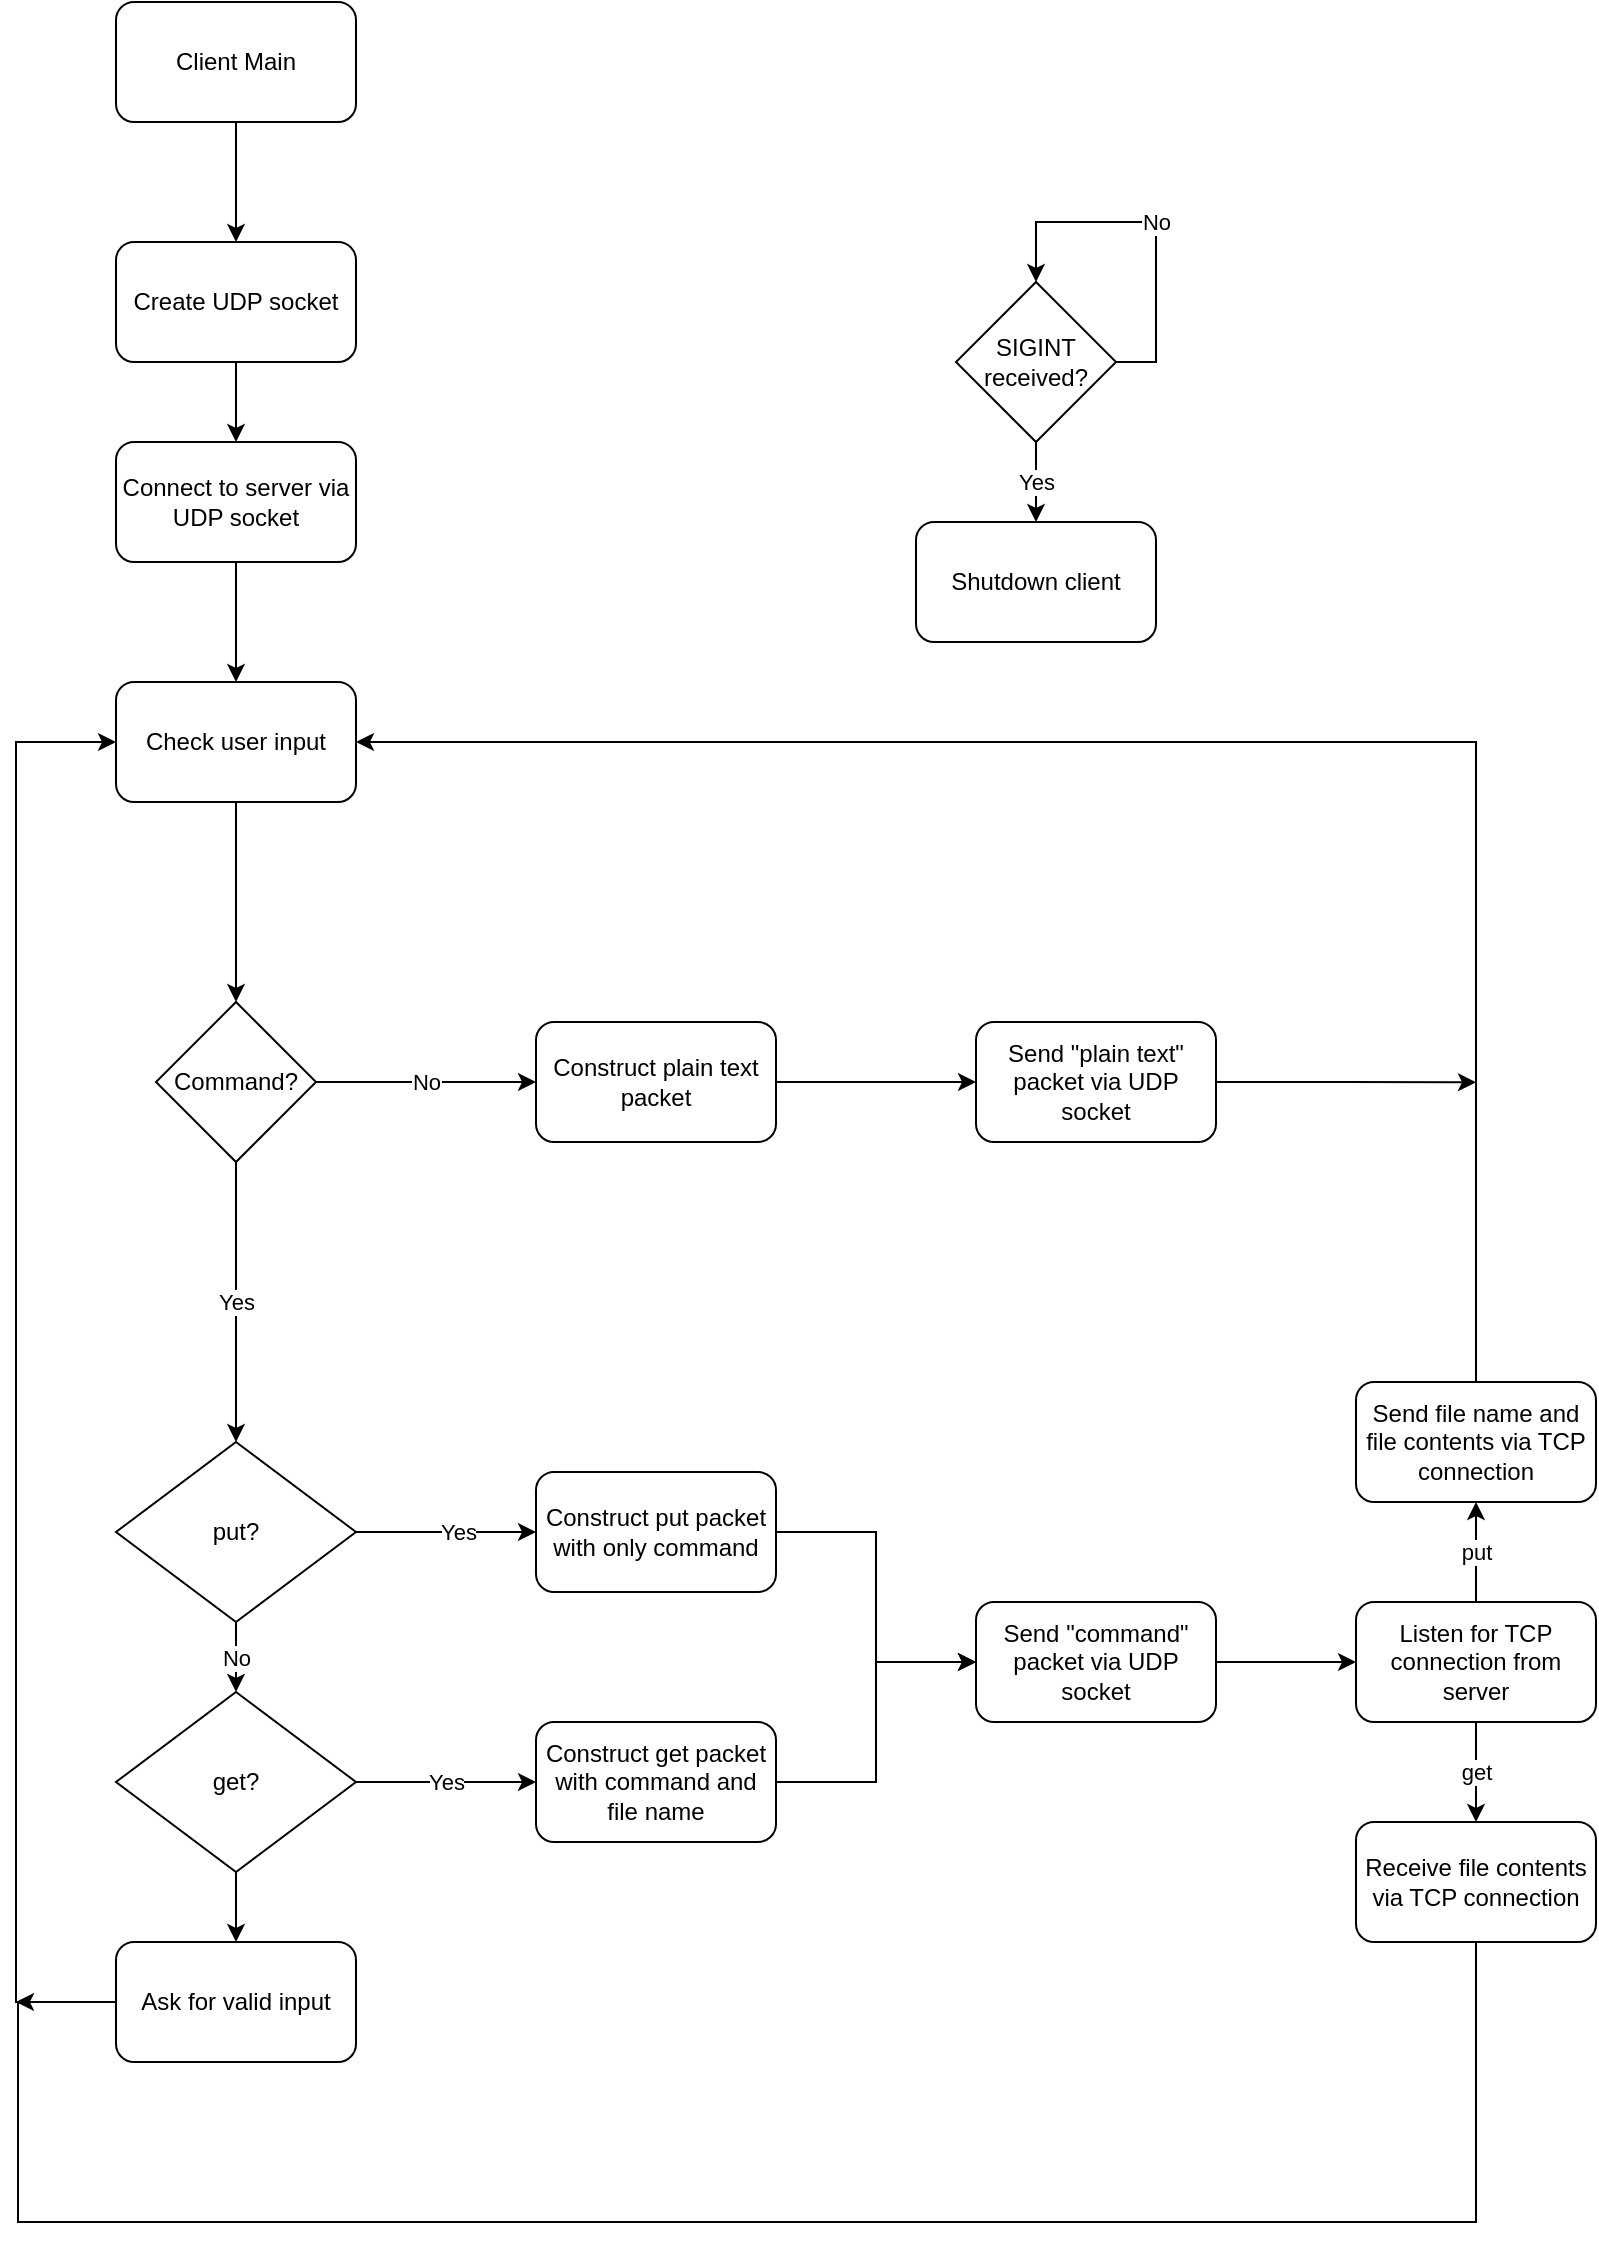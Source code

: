 <mxfile version="24.7.8">
  <diagram id="C5RBs43oDa-KdzZeNtuy" name="Page-1">
    <mxGraphModel dx="1434" dy="879" grid="1" gridSize="10" guides="1" tooltips="1" connect="1" arrows="1" fold="1" page="1" pageScale="1" pageWidth="827" pageHeight="1169" math="0" shadow="0">
      <root>
        <mxCell id="WIyWlLk6GJQsqaUBKTNV-0" />
        <mxCell id="WIyWlLk6GJQsqaUBKTNV-1" parent="WIyWlLk6GJQsqaUBKTNV-0" />
        <mxCell id="eiDHnyLr-CzijuziviOy-8" style="edgeStyle=orthogonalEdgeStyle;rounded=0;orthogonalLoop=1;jettySize=auto;html=1;exitX=0.5;exitY=1;exitDx=0;exitDy=0;entryX=0.5;entryY=0;entryDx=0;entryDy=0;" parent="WIyWlLk6GJQsqaUBKTNV-1" source="eiDHnyLr-CzijuziviOy-0" target="eiDHnyLr-CzijuziviOy-1" edge="1">
          <mxGeometry relative="1" as="geometry">
            <mxPoint x="240" y="110" as="targetPoint" />
          </mxGeometry>
        </mxCell>
        <mxCell id="eiDHnyLr-CzijuziviOy-0" value="Client Main" style="rounded=1;whiteSpace=wrap;html=1;" parent="WIyWlLk6GJQsqaUBKTNV-1" vertex="1">
          <mxGeometry x="170" y="20" width="120" height="60" as="geometry" />
        </mxCell>
        <mxCell id="dN1436qQfaSXuAhBEx4N-4" style="edgeStyle=orthogonalEdgeStyle;rounded=0;orthogonalLoop=1;jettySize=auto;html=1;exitX=0.5;exitY=1;exitDx=0;exitDy=0;entryX=0.5;entryY=0;entryDx=0;entryDy=0;" parent="WIyWlLk6GJQsqaUBKTNV-1" source="eiDHnyLr-CzijuziviOy-1" target="dN1436qQfaSXuAhBEx4N-3" edge="1">
          <mxGeometry relative="1" as="geometry" />
        </mxCell>
        <mxCell id="eiDHnyLr-CzijuziviOy-1" value="Create UDP socket" style="rounded=1;whiteSpace=wrap;html=1;" parent="WIyWlLk6GJQsqaUBKTNV-1" vertex="1">
          <mxGeometry x="170" y="140" width="120" height="60" as="geometry" />
        </mxCell>
        <mxCell id="dN1436qQfaSXuAhBEx4N-1" style="edgeStyle=orthogonalEdgeStyle;rounded=0;orthogonalLoop=1;jettySize=auto;html=1;exitX=0.5;exitY=1;exitDx=0;exitDy=0;entryX=0.5;entryY=0;entryDx=0;entryDy=0;" parent="WIyWlLk6GJQsqaUBKTNV-1" source="eiDHnyLr-CzijuziviOy-2" target="dN1436qQfaSXuAhBEx4N-0" edge="1">
          <mxGeometry relative="1" as="geometry" />
        </mxCell>
        <mxCell id="eiDHnyLr-CzijuziviOy-2" value="Check user input" style="rounded=1;whiteSpace=wrap;html=1;" parent="WIyWlLk6GJQsqaUBKTNV-1" vertex="1">
          <mxGeometry x="170" y="360" width="120" height="60" as="geometry" />
        </mxCell>
        <mxCell id="eiDHnyLr-CzijuziviOy-11" style="edgeStyle=orthogonalEdgeStyle;rounded=0;orthogonalLoop=1;jettySize=auto;html=1;exitX=1;exitY=0.5;exitDx=0;exitDy=0;entryX=0;entryY=0.5;entryDx=0;entryDy=0;" parent="WIyWlLk6GJQsqaUBKTNV-1" source="eiDHnyLr-CzijuziviOy-3" target="dN1436qQfaSXuAhBEx4N-7" edge="1">
          <mxGeometry relative="1" as="geometry">
            <mxPoint x="380" y="785" as="targetPoint" />
          </mxGeometry>
        </mxCell>
        <mxCell id="eiDHnyLr-CzijuziviOy-12" value="Yes" style="edgeLabel;html=1;align=center;verticalAlign=middle;resizable=0;points=[];" parent="eiDHnyLr-CzijuziviOy-11" connectable="0" vertex="1">
          <mxGeometry x="0.133" relative="1" as="geometry">
            <mxPoint as="offset" />
          </mxGeometry>
        </mxCell>
        <mxCell id="eiDHnyLr-CzijuziviOy-13" value="No" style="edgeStyle=orthogonalEdgeStyle;rounded=0;orthogonalLoop=1;jettySize=auto;html=1;exitX=0.5;exitY=1;exitDx=0;exitDy=0;entryX=0.5;entryY=0;entryDx=0;entryDy=0;" parent="WIyWlLk6GJQsqaUBKTNV-1" source="eiDHnyLr-CzijuziviOy-3" target="eiDHnyLr-CzijuziviOy-4" edge="1">
          <mxGeometry relative="1" as="geometry" />
        </mxCell>
        <mxCell id="eiDHnyLr-CzijuziviOy-3" value="put?" style="rhombus;whiteSpace=wrap;html=1;" parent="WIyWlLk6GJQsqaUBKTNV-1" vertex="1">
          <mxGeometry x="170" y="740" width="120" height="90" as="geometry" />
        </mxCell>
        <mxCell id="eiDHnyLr-CzijuziviOy-14" value="Yes" style="edgeStyle=orthogonalEdgeStyle;rounded=0;orthogonalLoop=1;jettySize=auto;html=1;exitX=1;exitY=0.5;exitDx=0;exitDy=0;entryX=0;entryY=0.5;entryDx=0;entryDy=0;" parent="WIyWlLk6GJQsqaUBKTNV-1" source="eiDHnyLr-CzijuziviOy-4" target="dN1436qQfaSXuAhBEx4N-10" edge="1">
          <mxGeometry relative="1" as="geometry">
            <mxPoint x="380" y="910" as="targetPoint" />
          </mxGeometry>
        </mxCell>
        <mxCell id="eiDHnyLr-CzijuziviOy-17" style="edgeStyle=orthogonalEdgeStyle;rounded=0;orthogonalLoop=1;jettySize=auto;html=1;exitX=0.5;exitY=1;exitDx=0;exitDy=0;entryX=0.5;entryY=0;entryDx=0;entryDy=0;" parent="WIyWlLk6GJQsqaUBKTNV-1" source="eiDHnyLr-CzijuziviOy-4" target="eiDHnyLr-CzijuziviOy-16" edge="1">
          <mxGeometry relative="1" as="geometry" />
        </mxCell>
        <mxCell id="eiDHnyLr-CzijuziviOy-4" value="get?" style="rhombus;whiteSpace=wrap;html=1;" parent="WIyWlLk6GJQsqaUBKTNV-1" vertex="1">
          <mxGeometry x="170" y="865" width="120" height="90" as="geometry" />
        </mxCell>
        <mxCell id="eiDHnyLr-CzijuziviOy-19" style="edgeStyle=orthogonalEdgeStyle;rounded=0;orthogonalLoop=1;jettySize=auto;html=1;exitX=0;exitY=0.5;exitDx=0;exitDy=0;entryX=0;entryY=0.5;entryDx=0;entryDy=0;" parent="WIyWlLk6GJQsqaUBKTNV-1" source="eiDHnyLr-CzijuziviOy-16" target="eiDHnyLr-CzijuziviOy-2" edge="1">
          <mxGeometry relative="1" as="geometry">
            <Array as="points">
              <mxPoint x="120" y="1020" />
              <mxPoint x="120" y="390" />
            </Array>
          </mxGeometry>
        </mxCell>
        <mxCell id="eiDHnyLr-CzijuziviOy-16" value="Ask for valid input" style="rounded=1;whiteSpace=wrap;html=1;" parent="WIyWlLk6GJQsqaUBKTNV-1" vertex="1">
          <mxGeometry x="170" y="990" width="120" height="60" as="geometry" />
        </mxCell>
        <mxCell id="dN1436qQfaSXuAhBEx4N-2" value="Yes" style="edgeStyle=orthogonalEdgeStyle;rounded=0;orthogonalLoop=1;jettySize=auto;html=1;exitX=0.5;exitY=1;exitDx=0;exitDy=0;entryX=0.5;entryY=0;entryDx=0;entryDy=0;" parent="WIyWlLk6GJQsqaUBKTNV-1" source="dN1436qQfaSXuAhBEx4N-0" target="eiDHnyLr-CzijuziviOy-3" edge="1">
          <mxGeometry relative="1" as="geometry" />
        </mxCell>
        <mxCell id="dN1436qQfaSXuAhBEx4N-28" value="No" style="edgeStyle=orthogonalEdgeStyle;rounded=0;orthogonalLoop=1;jettySize=auto;html=1;exitX=1;exitY=0.5;exitDx=0;exitDy=0;entryX=0;entryY=0.5;entryDx=0;entryDy=0;" parent="WIyWlLk6GJQsqaUBKTNV-1" source="dN1436qQfaSXuAhBEx4N-0" target="dN1436qQfaSXuAhBEx4N-26" edge="1">
          <mxGeometry relative="1" as="geometry" />
        </mxCell>
        <mxCell id="dN1436qQfaSXuAhBEx4N-0" value="Command?" style="rhombus;whiteSpace=wrap;html=1;" parent="WIyWlLk6GJQsqaUBKTNV-1" vertex="1">
          <mxGeometry x="190" y="520" width="80" height="80" as="geometry" />
        </mxCell>
        <mxCell id="dN1436qQfaSXuAhBEx4N-5" style="edgeStyle=orthogonalEdgeStyle;rounded=0;orthogonalLoop=1;jettySize=auto;html=1;exitX=0.5;exitY=1;exitDx=0;exitDy=0;entryX=0.5;entryY=0;entryDx=0;entryDy=0;" parent="WIyWlLk6GJQsqaUBKTNV-1" source="dN1436qQfaSXuAhBEx4N-3" target="eiDHnyLr-CzijuziviOy-2" edge="1">
          <mxGeometry relative="1" as="geometry" />
        </mxCell>
        <mxCell id="dN1436qQfaSXuAhBEx4N-3" value="Connect to server via UDP socket" style="rounded=1;whiteSpace=wrap;html=1;" parent="WIyWlLk6GJQsqaUBKTNV-1" vertex="1">
          <mxGeometry x="170" y="240" width="120" height="60" as="geometry" />
        </mxCell>
        <mxCell id="dN1436qQfaSXuAhBEx4N-12" style="edgeStyle=orthogonalEdgeStyle;rounded=0;orthogonalLoop=1;jettySize=auto;html=1;exitX=1;exitY=0.5;exitDx=0;exitDy=0;entryX=0;entryY=0.5;entryDx=0;entryDy=0;" parent="WIyWlLk6GJQsqaUBKTNV-1" source="dN1436qQfaSXuAhBEx4N-7" target="dN1436qQfaSXuAhBEx4N-17" edge="1">
          <mxGeometry relative="1" as="geometry">
            <mxPoint x="600" y="785" as="targetPoint" />
          </mxGeometry>
        </mxCell>
        <mxCell id="dN1436qQfaSXuAhBEx4N-7" value="Construct put packet with only command" style="rounded=1;whiteSpace=wrap;html=1;" parent="WIyWlLk6GJQsqaUBKTNV-1" vertex="1">
          <mxGeometry x="380" y="755" width="120" height="60" as="geometry" />
        </mxCell>
        <mxCell id="dN1436qQfaSXuAhBEx4N-18" style="edgeStyle=orthogonalEdgeStyle;rounded=0;orthogonalLoop=1;jettySize=auto;html=1;exitX=1;exitY=0.5;exitDx=0;exitDy=0;entryX=0;entryY=0.5;entryDx=0;entryDy=0;" parent="WIyWlLk6GJQsqaUBKTNV-1" source="dN1436qQfaSXuAhBEx4N-10" target="dN1436qQfaSXuAhBEx4N-17" edge="1">
          <mxGeometry relative="1" as="geometry" />
        </mxCell>
        <mxCell id="dN1436qQfaSXuAhBEx4N-10" value="Construct get packet with command and file name" style="rounded=1;whiteSpace=wrap;html=1;" parent="WIyWlLk6GJQsqaUBKTNV-1" vertex="1">
          <mxGeometry x="380" y="880" width="120" height="60" as="geometry" />
        </mxCell>
        <mxCell id="dN1436qQfaSXuAhBEx4N-24" value="get" style="edgeStyle=orthogonalEdgeStyle;rounded=0;orthogonalLoop=1;jettySize=auto;html=1;exitX=0.5;exitY=1;exitDx=0;exitDy=0;entryX=0.5;entryY=0;entryDx=0;entryDy=0;" parent="WIyWlLk6GJQsqaUBKTNV-1" source="dN1436qQfaSXuAhBEx4N-16" target="dN1436qQfaSXuAhBEx4N-21" edge="1">
          <mxGeometry relative="1" as="geometry" />
        </mxCell>
        <mxCell id="dN1436qQfaSXuAhBEx4N-25" value="put" style="edgeStyle=orthogonalEdgeStyle;rounded=0;orthogonalLoop=1;jettySize=auto;html=1;exitX=0.5;exitY=0;exitDx=0;exitDy=0;entryX=0.5;entryY=1;entryDx=0;entryDy=0;" parent="WIyWlLk6GJQsqaUBKTNV-1" source="dN1436qQfaSXuAhBEx4N-16" target="dN1436qQfaSXuAhBEx4N-20" edge="1">
          <mxGeometry relative="1" as="geometry" />
        </mxCell>
        <mxCell id="dN1436qQfaSXuAhBEx4N-16" value="Listen for TCP connection from server" style="rounded=1;whiteSpace=wrap;html=1;" parent="WIyWlLk6GJQsqaUBKTNV-1" vertex="1">
          <mxGeometry x="790" y="820" width="120" height="60" as="geometry" />
        </mxCell>
        <mxCell id="dN1436qQfaSXuAhBEx4N-19" style="edgeStyle=orthogonalEdgeStyle;rounded=0;orthogonalLoop=1;jettySize=auto;html=1;exitX=1;exitY=0.5;exitDx=0;exitDy=0;entryX=0;entryY=0.5;entryDx=0;entryDy=0;" parent="WIyWlLk6GJQsqaUBKTNV-1" source="dN1436qQfaSXuAhBEx4N-17" target="dN1436qQfaSXuAhBEx4N-16" edge="1">
          <mxGeometry relative="1" as="geometry" />
        </mxCell>
        <mxCell id="dN1436qQfaSXuAhBEx4N-17" value="Send &quot;command&quot; packet via UDP socket" style="rounded=1;whiteSpace=wrap;html=1;" parent="WIyWlLk6GJQsqaUBKTNV-1" vertex="1">
          <mxGeometry x="600" y="820" width="120" height="60" as="geometry" />
        </mxCell>
        <mxCell id="dN1436qQfaSXuAhBEx4N-22" style="edgeStyle=orthogonalEdgeStyle;rounded=0;orthogonalLoop=1;jettySize=auto;html=1;exitX=0.5;exitY=0;exitDx=0;exitDy=0;entryX=1;entryY=0.5;entryDx=0;entryDy=0;" parent="WIyWlLk6GJQsqaUBKTNV-1" source="dN1436qQfaSXuAhBEx4N-20" target="eiDHnyLr-CzijuziviOy-2" edge="1">
          <mxGeometry relative="1" as="geometry" />
        </mxCell>
        <mxCell id="dN1436qQfaSXuAhBEx4N-20" value="Send file name and file contents via TCP connection" style="rounded=1;whiteSpace=wrap;html=1;" parent="WIyWlLk6GJQsqaUBKTNV-1" vertex="1">
          <mxGeometry x="790" y="710" width="120" height="60" as="geometry" />
        </mxCell>
        <mxCell id="dN1436qQfaSXuAhBEx4N-23" style="edgeStyle=orthogonalEdgeStyle;rounded=0;orthogonalLoop=1;jettySize=auto;html=1;exitX=0.5;exitY=1;exitDx=0;exitDy=0;" parent="WIyWlLk6GJQsqaUBKTNV-1" source="dN1436qQfaSXuAhBEx4N-21" edge="1">
          <mxGeometry relative="1" as="geometry">
            <mxPoint x="120" y="1020" as="targetPoint" />
            <Array as="points">
              <mxPoint x="850" y="1130" />
              <mxPoint x="121" y="1130" />
            </Array>
          </mxGeometry>
        </mxCell>
        <mxCell id="dN1436qQfaSXuAhBEx4N-21" value="Receive file contents via TCP connection" style="rounded=1;whiteSpace=wrap;html=1;" parent="WIyWlLk6GJQsqaUBKTNV-1" vertex="1">
          <mxGeometry x="790" y="930" width="120" height="60" as="geometry" />
        </mxCell>
        <mxCell id="dN1436qQfaSXuAhBEx4N-29" style="edgeStyle=orthogonalEdgeStyle;rounded=0;orthogonalLoop=1;jettySize=auto;html=1;exitX=1;exitY=0.5;exitDx=0;exitDy=0;entryX=0;entryY=0.5;entryDx=0;entryDy=0;" parent="WIyWlLk6GJQsqaUBKTNV-1" source="dN1436qQfaSXuAhBEx4N-26" target="dN1436qQfaSXuAhBEx4N-27" edge="1">
          <mxGeometry relative="1" as="geometry" />
        </mxCell>
        <mxCell id="dN1436qQfaSXuAhBEx4N-26" value="Construct plain text packet" style="rounded=1;whiteSpace=wrap;html=1;" parent="WIyWlLk6GJQsqaUBKTNV-1" vertex="1">
          <mxGeometry x="380" y="530" width="120" height="60" as="geometry" />
        </mxCell>
        <mxCell id="dN1436qQfaSXuAhBEx4N-30" style="edgeStyle=orthogonalEdgeStyle;rounded=0;orthogonalLoop=1;jettySize=auto;html=1;exitX=1;exitY=0.5;exitDx=0;exitDy=0;" parent="WIyWlLk6GJQsqaUBKTNV-1" source="dN1436qQfaSXuAhBEx4N-27" edge="1">
          <mxGeometry relative="1" as="geometry">
            <mxPoint x="850" y="560.167" as="targetPoint" />
          </mxGeometry>
        </mxCell>
        <mxCell id="dN1436qQfaSXuAhBEx4N-27" value="Send &quot;plain text&quot; packet via UDP socket" style="rounded=1;whiteSpace=wrap;html=1;" parent="WIyWlLk6GJQsqaUBKTNV-1" vertex="1">
          <mxGeometry x="600" y="530" width="120" height="60" as="geometry" />
        </mxCell>
        <mxCell id="zAjULH6dAPLqiCezQ-cu-0" value="Yes" style="edgeStyle=orthogonalEdgeStyle;rounded=0;orthogonalLoop=1;jettySize=auto;html=1;exitX=0.5;exitY=1;exitDx=0;exitDy=0;entryX=0.5;entryY=0;entryDx=0;entryDy=0;" edge="1" parent="WIyWlLk6GJQsqaUBKTNV-1" source="zAjULH6dAPLqiCezQ-cu-1" target="zAjULH6dAPLqiCezQ-cu-3">
          <mxGeometry relative="1" as="geometry" />
        </mxCell>
        <mxCell id="zAjULH6dAPLqiCezQ-cu-1" value="SIGINT received?" style="rhombus;whiteSpace=wrap;html=1;" vertex="1" parent="WIyWlLk6GJQsqaUBKTNV-1">
          <mxGeometry x="590" y="160" width="80" height="80" as="geometry" />
        </mxCell>
        <mxCell id="zAjULH6dAPLqiCezQ-cu-2" value="No" style="edgeStyle=orthogonalEdgeStyle;rounded=0;orthogonalLoop=1;jettySize=auto;html=1;exitX=1;exitY=0.5;exitDx=0;exitDy=0;entryX=0.5;entryY=0;entryDx=0;entryDy=0;" edge="1" parent="WIyWlLk6GJQsqaUBKTNV-1" source="zAjULH6dAPLqiCezQ-cu-1" target="zAjULH6dAPLqiCezQ-cu-1">
          <mxGeometry relative="1" as="geometry">
            <Array as="points">
              <mxPoint x="690" y="200" />
              <mxPoint x="690" y="130" />
              <mxPoint x="630" y="130" />
            </Array>
          </mxGeometry>
        </mxCell>
        <mxCell id="zAjULH6dAPLqiCezQ-cu-3" value="Shutdown client" style="rounded=1;whiteSpace=wrap;html=1;" vertex="1" parent="WIyWlLk6GJQsqaUBKTNV-1">
          <mxGeometry x="570" y="280" width="120" height="60" as="geometry" />
        </mxCell>
      </root>
    </mxGraphModel>
  </diagram>
</mxfile>
